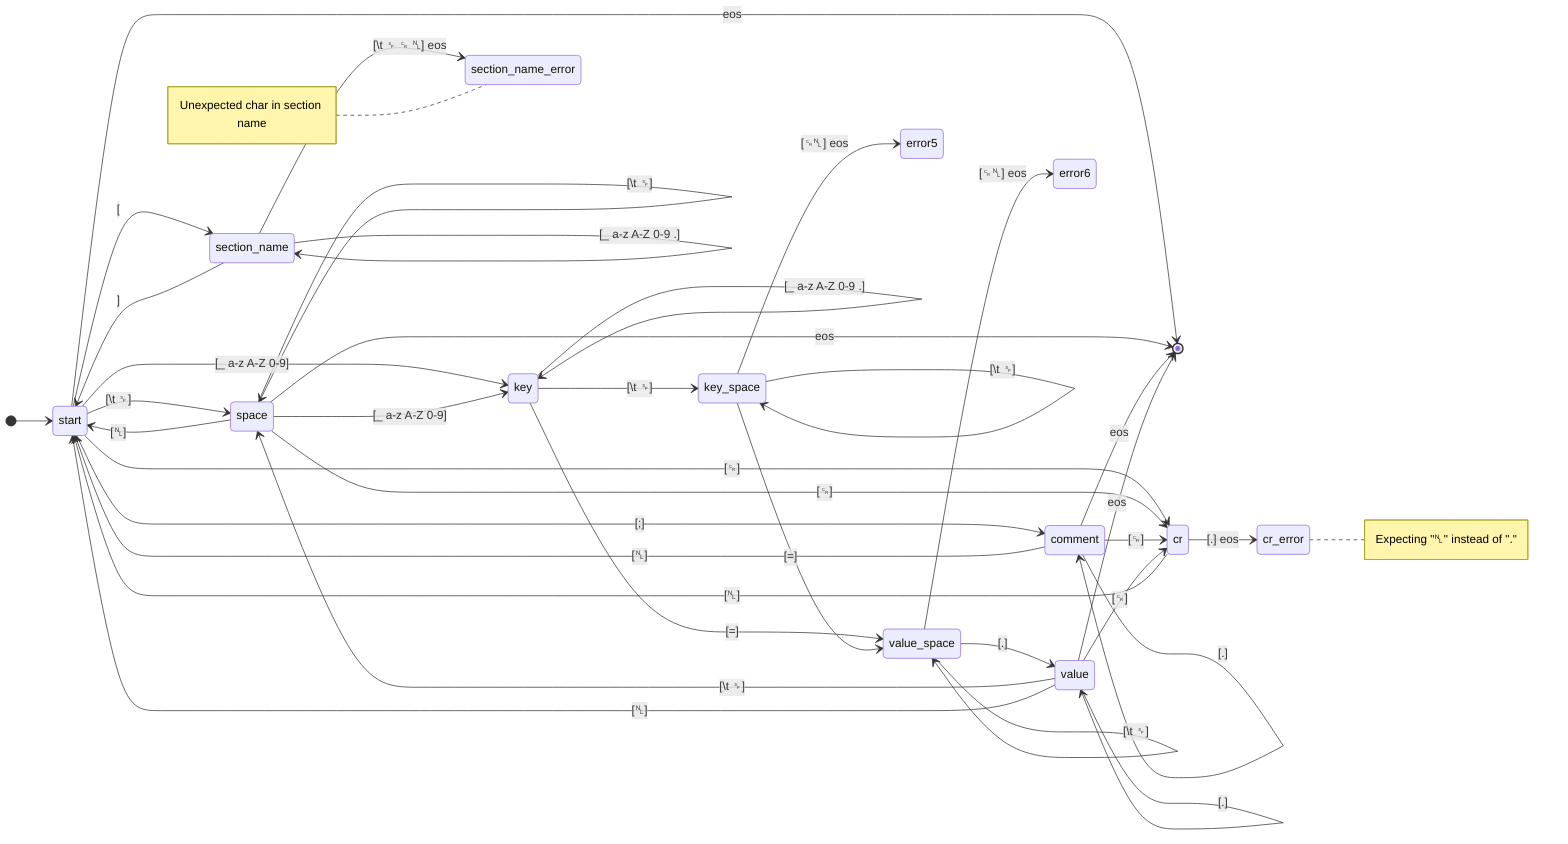 stateDiagram-v2
  direction LR
  [*] --> start
  start --> [*]: eos
  start --> comment: [#0059;]
  start --> space: [\t ␠]
  start --> cr: [␍]
  start --> section_name: [
  start --> key: [_ a-z A-Z 0-9]
  space --> space: [\t ␠]
  space --> [*]: eos
  space --> cr: [␍]
  space --> start: [␤]
  space --> key: [_ a-z A-Z 0-9]
  cr --> start: [␤] 
  cr --> cr_error: [.] eos
  note right of cr_error
    Expecting "␤" instead of "."
  end note
  comment --> comment: [.]
  comment --> cr: [␍]
  comment --> start: [␤]
  comment --> [*]: eos
  section_name --> section_name: [_ a-z A-Z 0-9 \.]
  section_name --> start: ]
  section_name --> section_name_error: [\t ␠ ␍ ␤] eos
  note left of section_name_error
    Unexpected char in section name
  end note
  key --> key: [_ a-z A-Z 0-9 \.]
  key --> key_space: [\t ␠]
  key --> value_space: [=]
  key_space --> key_space: [\t ␠]
  key_space --> error5: [␍␤] eos
  key_space --> value_space: [=]
  value_space --> value_space: [\t ␠]
  value_space --> error6: [␍␤] eos
  value_space --> value: [.]
  value --> value: [.]
  value --> space: [\t ␠]
  value --> cr: [␍]
  value --> start: [␤]
  value --> [*]: eos